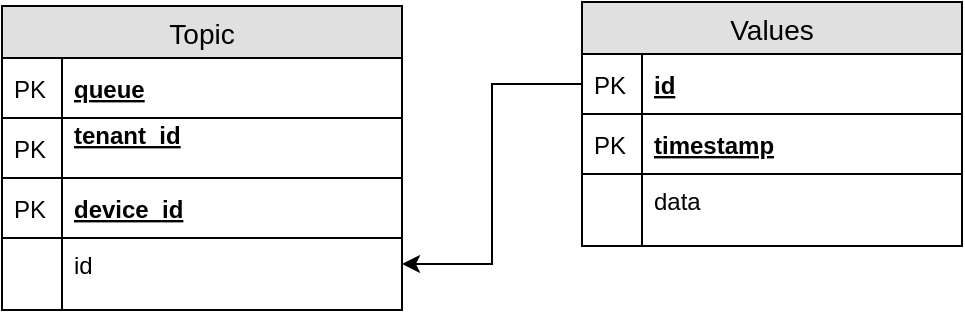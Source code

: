 <mxfile version="10.6.7" type="device"><diagram id="Mw8QMX3ZTGXqsQU0mnhj" name="Page-1"><mxGraphModel dx="1394" dy="725" grid="1" gridSize="10" guides="1" tooltips="1" connect="1" arrows="1" fold="1" page="1" pageScale="1" pageWidth="500" pageHeight="200" math="0" shadow="0"><root><mxCell id="0"/><mxCell id="1" parent="0"/><mxCell id="UMygjcaP62hRaXn0CDav-2" value="Topic" style="swimlane;fontStyle=0;childLayout=stackLayout;horizontal=1;startSize=26;fillColor=#e0e0e0;horizontalStack=0;resizeParent=1;resizeParentMax=0;resizeLast=0;collapsible=1;marginBottom=0;swimlaneFillColor=#ffffff;align=center;fontSize=14;" parent="1" vertex="1"><mxGeometry x="10" y="21" width="200" height="152" as="geometry"/></mxCell><mxCell id="UMygjcaP62hRaXn0CDav-26" value="queue" style="shape=partialRectangle;top=0;left=0;right=0;bottom=1;align=left;verticalAlign=middle;fillColor=none;spacingLeft=34;spacingRight=4;overflow=hidden;rotatable=0;points=[[0,0.5],[1,0.5]];portConstraint=eastwest;dropTarget=0;fontStyle=5;fontSize=12;" parent="UMygjcaP62hRaXn0CDav-2" vertex="1"><mxGeometry y="26" width="200" height="30" as="geometry"/></mxCell><mxCell id="UMygjcaP62hRaXn0CDav-27" value="PK" style="shape=partialRectangle;top=0;left=0;bottom=0;fillColor=none;align=left;verticalAlign=middle;spacingLeft=4;spacingRight=4;overflow=hidden;rotatable=0;points=[];portConstraint=eastwest;part=1;fontSize=12;" parent="UMygjcaP62hRaXn0CDav-26" vertex="1" connectable="0"><mxGeometry width="30" height="30" as="geometry"/></mxCell><mxCell id="UMygjcaP62hRaXn0CDav-28" value="tenant_id&#xA;" style="shape=partialRectangle;top=0;left=0;right=0;bottom=1;align=left;verticalAlign=middle;fillColor=none;spacingLeft=34;spacingRight=4;overflow=hidden;rotatable=0;points=[[0,0.5],[1,0.5]];portConstraint=eastwest;dropTarget=0;fontStyle=5;fontSize=12;" parent="UMygjcaP62hRaXn0CDav-2" vertex="1"><mxGeometry y="56" width="200" height="30" as="geometry"/></mxCell><mxCell id="UMygjcaP62hRaXn0CDav-29" value="PK" style="shape=partialRectangle;top=0;left=0;bottom=0;fillColor=none;align=left;verticalAlign=middle;spacingLeft=4;spacingRight=4;overflow=hidden;rotatable=0;points=[];portConstraint=eastwest;part=1;fontSize=12;" parent="UMygjcaP62hRaXn0CDav-28" vertex="1" connectable="0"><mxGeometry width="30" height="30" as="geometry"/></mxCell><mxCell id="UMygjcaP62hRaXn0CDav-3" value="device_id" style="shape=partialRectangle;top=0;left=0;right=0;bottom=1;align=left;verticalAlign=middle;fillColor=none;spacingLeft=34;spacingRight=4;overflow=hidden;rotatable=0;points=[[0,0.5],[1,0.5]];portConstraint=eastwest;dropTarget=0;fontStyle=5;fontSize=12;" parent="UMygjcaP62hRaXn0CDav-2" vertex="1"><mxGeometry y="86" width="200" height="30" as="geometry"/></mxCell><mxCell id="UMygjcaP62hRaXn0CDav-4" value="PK" style="shape=partialRectangle;top=0;left=0;bottom=0;fillColor=none;align=left;verticalAlign=middle;spacingLeft=4;spacingRight=4;overflow=hidden;rotatable=0;points=[];portConstraint=eastwest;part=1;fontSize=12;" parent="UMygjcaP62hRaXn0CDav-3" vertex="1" connectable="0"><mxGeometry width="30" height="30" as="geometry"/></mxCell><mxCell id="UMygjcaP62hRaXn0CDav-5" value="id" style="shape=partialRectangle;top=0;left=0;right=0;bottom=0;align=left;verticalAlign=top;fillColor=none;spacingLeft=34;spacingRight=4;overflow=hidden;rotatable=0;points=[[0,0.5],[1,0.5]];portConstraint=eastwest;dropTarget=0;fontSize=12;" parent="UMygjcaP62hRaXn0CDav-2" vertex="1"><mxGeometry y="116" width="200" height="26" as="geometry"/></mxCell><mxCell id="UMygjcaP62hRaXn0CDav-6" value="" style="shape=partialRectangle;top=0;left=0;bottom=0;fillColor=none;align=left;verticalAlign=top;spacingLeft=4;spacingRight=4;overflow=hidden;rotatable=0;points=[];portConstraint=eastwest;part=1;fontSize=12;" parent="UMygjcaP62hRaXn0CDav-5" vertex="1" connectable="0"><mxGeometry width="30" height="26" as="geometry"/></mxCell><mxCell id="UMygjcaP62hRaXn0CDav-11" value="" style="shape=partialRectangle;top=0;left=0;right=0;bottom=0;align=left;verticalAlign=top;fillColor=none;spacingLeft=34;spacingRight=4;overflow=hidden;rotatable=0;points=[[0,0.5],[1,0.5]];portConstraint=eastwest;dropTarget=0;fontSize=12;" parent="UMygjcaP62hRaXn0CDav-2" vertex="1"><mxGeometry y="142" width="200" height="10" as="geometry"/></mxCell><mxCell id="UMygjcaP62hRaXn0CDav-12" value="" style="shape=partialRectangle;top=0;left=0;bottom=0;fillColor=none;align=left;verticalAlign=top;spacingLeft=4;spacingRight=4;overflow=hidden;rotatable=0;points=[];portConstraint=eastwest;part=1;fontSize=12;" parent="UMygjcaP62hRaXn0CDav-11" vertex="1" connectable="0"><mxGeometry width="30" height="10" as="geometry"/></mxCell><mxCell id="UMygjcaP62hRaXn0CDav-13" value="Values" style="swimlane;fontStyle=0;childLayout=stackLayout;horizontal=1;startSize=26;fillColor=#e0e0e0;horizontalStack=0;resizeParent=1;resizeParentMax=0;resizeLast=0;collapsible=1;marginBottom=0;swimlaneFillColor=#ffffff;align=center;fontSize=14;" parent="1" vertex="1"><mxGeometry x="300" y="19" width="190" height="122" as="geometry"/></mxCell><mxCell id="UMygjcaP62hRaXn0CDav-24" value="id" style="shape=partialRectangle;top=0;left=0;right=0;bottom=1;align=left;verticalAlign=middle;fillColor=none;spacingLeft=34;spacingRight=4;overflow=hidden;rotatable=0;points=[[0,0.5],[1,0.5]];portConstraint=eastwest;dropTarget=0;fontStyle=5;fontSize=12;" parent="UMygjcaP62hRaXn0CDav-13" vertex="1"><mxGeometry y="26" width="190" height="30" as="geometry"/></mxCell><mxCell id="UMygjcaP62hRaXn0CDav-25" value="PK" style="shape=partialRectangle;top=0;left=0;bottom=0;fillColor=none;align=left;verticalAlign=middle;spacingLeft=4;spacingRight=4;overflow=hidden;rotatable=0;points=[];portConstraint=eastwest;part=1;fontSize=12;" parent="UMygjcaP62hRaXn0CDav-24" vertex="1" connectable="0"><mxGeometry width="30" height="30" as="geometry"/></mxCell><mxCell id="jo-5ajDcjGQp8Bdx99K0-1" value="timestamp" style="shape=partialRectangle;top=0;left=0;right=0;bottom=1;align=left;verticalAlign=middle;fillColor=none;spacingLeft=34;spacingRight=4;overflow=hidden;rotatable=0;points=[[0,0.5],[1,0.5]];portConstraint=eastwest;dropTarget=0;fontStyle=5;fontSize=12;" vertex="1" parent="UMygjcaP62hRaXn0CDav-13"><mxGeometry y="56" width="190" height="30" as="geometry"/></mxCell><mxCell id="jo-5ajDcjGQp8Bdx99K0-2" value="PK" style="shape=partialRectangle;top=0;left=0;bottom=0;fillColor=none;align=left;verticalAlign=middle;spacingLeft=4;spacingRight=4;overflow=hidden;rotatable=0;points=[];portConstraint=eastwest;part=1;fontSize=12;" vertex="1" connectable="0" parent="jo-5ajDcjGQp8Bdx99K0-1"><mxGeometry width="30" height="30" as="geometry"/></mxCell><mxCell id="UMygjcaP62hRaXn0CDav-18" value="data" style="shape=partialRectangle;top=0;left=0;right=0;bottom=0;align=left;verticalAlign=top;fillColor=none;spacingLeft=34;spacingRight=4;overflow=hidden;rotatable=0;points=[[0,0.5],[1,0.5]];portConstraint=eastwest;dropTarget=0;fontSize=12;" parent="UMygjcaP62hRaXn0CDav-13" vertex="1"><mxGeometry y="86" width="190" height="26" as="geometry"/></mxCell><mxCell id="UMygjcaP62hRaXn0CDav-19" value="" style="shape=partialRectangle;top=0;left=0;bottom=0;fillColor=none;align=left;verticalAlign=top;spacingLeft=4;spacingRight=4;overflow=hidden;rotatable=0;points=[];portConstraint=eastwest;part=1;fontSize=12;" parent="UMygjcaP62hRaXn0CDav-18" vertex="1" connectable="0"><mxGeometry width="30" height="26" as="geometry"/></mxCell><mxCell id="UMygjcaP62hRaXn0CDav-22" value="" style="shape=partialRectangle;top=0;left=0;right=0;bottom=0;align=left;verticalAlign=top;fillColor=none;spacingLeft=34;spacingRight=4;overflow=hidden;rotatable=0;points=[[0,0.5],[1,0.5]];portConstraint=eastwest;dropTarget=0;fontSize=12;" parent="UMygjcaP62hRaXn0CDav-13" vertex="1"><mxGeometry y="112" width="190" height="10" as="geometry"/></mxCell><mxCell id="UMygjcaP62hRaXn0CDav-23" value="" style="shape=partialRectangle;top=0;left=0;bottom=0;fillColor=none;align=left;verticalAlign=top;spacingLeft=4;spacingRight=4;overflow=hidden;rotatable=0;points=[];portConstraint=eastwest;part=1;fontSize=12;" parent="UMygjcaP62hRaXn0CDav-22" vertex="1" connectable="0"><mxGeometry width="30" height="10" as="geometry"/></mxCell><mxCell id="UMygjcaP62hRaXn0CDav-32" style="edgeStyle=orthogonalEdgeStyle;rounded=0;orthogonalLoop=1;jettySize=auto;html=1;entryX=1;entryY=0.5;entryDx=0;entryDy=0;exitX=0;exitY=0.5;exitDx=0;exitDy=0;" parent="1" source="UMygjcaP62hRaXn0CDav-24" target="UMygjcaP62hRaXn0CDav-5" edge="1"><mxGeometry relative="1" as="geometry"><mxPoint x="290" y="198" as="sourcePoint"/></mxGeometry></mxCell></root></mxGraphModel></diagram></mxfile>